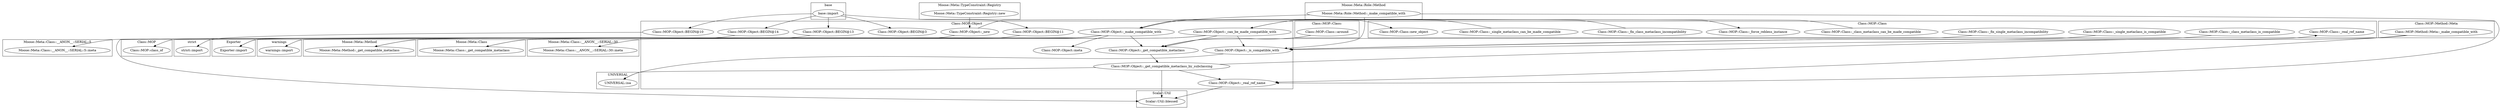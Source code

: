 digraph {
graph [overlap=false]
subgraph cluster_Scalar_Util {
	label="Scalar::Util";
	"Scalar::Util::blessed";
}
subgraph cluster_Moose_Meta_Method {
	label="Moose::Meta::Method";
	"Moose::Meta::Method::_get_compatible_metaclass";
}
subgraph cluster_Moose_Meta_Class___ANON___SERIAL_30 {
	label="Moose::Meta::Class::__ANON__::SERIAL::30";
	"Moose::Meta::Class::__ANON__::SERIAL::30::meta";
}
subgraph cluster_UNIVERSAL {
	label="UNIVERSAL";
	"UNIVERSAL::isa";
}
subgraph cluster_Moose_Meta_Class {
	label="Moose::Meta::Class";
	"Moose::Meta::Class::_get_compatible_metaclass";
}
subgraph cluster_Class_MOP_Class_ {
	label="Class::MOP::Class:";
	"Class::MOP::Class:::around";
}
subgraph cluster_warnings {
	label="warnings";
	"warnings::import";
}
subgraph cluster_Class_MOP_Class {
	label="Class::MOP::Class";
	"Class::MOP::Class::_single_metaclass_is_compatible";
	"Class::MOP::Class::_fix_single_metaclass_incompatibility";
	"Class::MOP::Class::_force_rebless_instance";
	"Class::MOP::Class::_class_metaclass_is_compatible";
	"Class::MOP::Class::_class_metaclass_can_be_made_compatible";
	"Class::MOP::Class::_real_ref_name";
	"Class::MOP::Class::_fix_class_metaclass_incompatibility";
	"Class::MOP::Class::_single_metaclass_can_be_made_compatible";
	"Class::MOP::Class::new_object";
}
subgraph cluster_Moose_Meta_TypeConstraint_Registry {
	label="Moose::Meta::TypeConstraint::Registry";
	"Moose::Meta::TypeConstraint::Registry::new";
}
subgraph cluster_base {
	label="base";
	"base::import";
}
subgraph cluster_Exporter {
	label="Exporter";
	"Exporter::import";
}
subgraph cluster_Moose_Meta_Role_Method {
	label="Moose::Meta::Role::Method";
	"Moose::Meta::Role::Method::_make_compatible_with";
}
subgraph cluster_Moose_Meta_Class___ANON___SERIAL_5 {
	label="Moose::Meta::Class::__ANON__::SERIAL::5";
	"Moose::Meta::Class::__ANON__::SERIAL::5::meta";
}
subgraph cluster_Class_MOP_Method_Meta {
	label="Class::MOP::Method::Meta";
	"Class::MOP::Method::Meta::_make_compatible_with";
}
subgraph cluster_Class_MOP_Object {
	label="Class::MOP::Object";
	"Class::MOP::Object::_new";
	"Class::MOP::Object::_get_compatible_metaclass_by_subclassing";
	"Class::MOP::Object::BEGIN@10";
	"Class::MOP::Object::BEGIN@14";
	"Class::MOP::Object::_real_ref_name";
	"Class::MOP::Object::BEGIN@3";
	"Class::MOP::Object::meta";
	"Class::MOP::Object::BEGIN@11";
	"Class::MOP::Object::_get_compatible_metaclass";
	"Class::MOP::Object::_can_be_made_compatible_with";
	"Class::MOP::Object::_make_compatible_with";
	"Class::MOP::Object::BEGIN@13";
	"Class::MOP::Object::_is_compatible_with";
}
subgraph cluster_strict {
	label="strict";
	"strict::import";
}
subgraph cluster_Class_MOP {
	label="Class::MOP";
	"Class::MOP::class_of";
}
"Class::MOP::Object::_get_compatible_metaclass_by_subclassing" -> "Class::MOP::Object::_real_ref_name";
"Moose::Meta::Role::Method::_make_compatible_with" -> "Class::MOP::Object::_real_ref_name";
"Class::MOP::Method::Meta::_make_compatible_with" -> "Class::MOP::Object::_real_ref_name";
"Class::MOP::Object::_get_compatible_metaclass_by_subclassing" -> "Scalar::Util::blessed";
"Class::MOP::Object::_real_ref_name" -> "Scalar::Util::blessed";
"Class::MOP::Object::_make_compatible_with" -> "Scalar::Util::blessed";
"Class::MOP::Object::_get_compatible_metaclass_by_subclassing" -> "Class::MOP::Class::_real_ref_name";
"Class::MOP::Object::_new" -> "Class::MOP::Class::new_object";
"Class::MOP::Object::_can_be_made_compatible_with" -> "Class::MOP::Object::_get_compatible_metaclass";
"Class::MOP::Class::_fix_single_metaclass_incompatibility" -> "Class::MOP::Object::_get_compatible_metaclass";
"Class::MOP::Class:::around" -> "Class::MOP::Object::_get_compatible_metaclass";
"Class::MOP::Object::_make_compatible_with" -> "Class::MOP::Object::_get_compatible_metaclass";
"base::import" -> "Class::MOP::Object::BEGIN@14";
"Class::MOP::Object::_get_compatible_metaclass" -> "Class::MOP::Object::_get_compatible_metaclass_by_subclassing";
"Moose::Meta::TypeConstraint::Registry::new" -> "Class::MOP::Object::_new";
"Class::MOP::Object::_make_compatible_with" -> "Moose::Meta::Class::__ANON__::SERIAL::30::meta";
"Class::MOP::Object::BEGIN@10" -> "strict::import";
"Class::MOP::Class::_single_metaclass_is_compatible" -> "Class::MOP::Object::_is_compatible_with";
"Class::MOP::Object::_can_be_made_compatible_with" -> "Class::MOP::Object::_is_compatible_with";
"Class::MOP::Class::_class_metaclass_is_compatible" -> "Class::MOP::Object::_is_compatible_with";
"Moose::Meta::Role::Method::_make_compatible_with" -> "Class::MOP::Object::_is_compatible_with";
"Class::MOP::Method::Meta::_make_compatible_with" -> "Class::MOP::Object::_is_compatible_with";
"base::import" -> "Class::MOP::Object::BEGIN@10";
"Class::MOP::Object::BEGIN@13" -> "Exporter::import";
"Class::MOP::Object::BEGIN@14" -> "Exporter::import";
"Class::MOP::Class::_fix_class_metaclass_incompatibility" -> "Class::MOP::Object::_make_compatible_with";
"Moose::Meta::Role::Method::_make_compatible_with" -> "Class::MOP::Object::_make_compatible_with";
"Class::MOP::Class::_single_metaclass_can_be_made_compatible" -> "Class::MOP::Object::_can_be_made_compatible_with";
"Class::MOP::Class::_class_metaclass_can_be_made_compatible" -> "Class::MOP::Object::_can_be_made_compatible_with";
"Class::MOP::Object::BEGIN@11" -> "warnings::import";
"base::import" -> "Class::MOP::Object::BEGIN@13";
"Class::MOP::Object::_make_compatible_with" -> "Moose::Meta::Class::__ANON__::SERIAL::5::meta";
"Class::MOP::Object::_make_compatible_with" -> "Class::MOP::Class::_force_rebless_instance";
"Class::MOP::Object::_get_compatible_metaclass_by_subclassing" -> "UNIVERSAL::isa";
"Class::MOP::Object::_is_compatible_with" -> "UNIVERSAL::isa";
"Class::MOP::Object::_can_be_made_compatible_with" -> "Moose::Meta::Class::_get_compatible_metaclass";
"Class::MOP::Object::_make_compatible_with" -> "Moose::Meta::Class::_get_compatible_metaclass";
"Class::MOP::Object::_make_compatible_with" -> "Class::MOP::Object::meta";
"Class::MOP::Object::_new" -> "Class::MOP::class_of";
"Class::MOP::Object::_can_be_made_compatible_with" -> "Moose::Meta::Method::_get_compatible_metaclass";
"Class::MOP::Object::_make_compatible_with" -> "Moose::Meta::Method::_get_compatible_metaclass";
"base::import" -> "Class::MOP::Object::BEGIN@11";
"base::import" -> "Class::MOP::Object::BEGIN@3";
}
